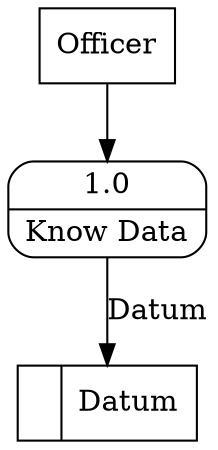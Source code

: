 digraph dfd2{ 
node[shape=record]
200 [label="<f0>  |<f1> Datum " ];
201 [label="Officer" shape=box];
202 [label="{<f0> 1.0|<f1> Know Data }" shape=Mrecord];
201 -> 202
202 -> 200 [label="Datum"]
}